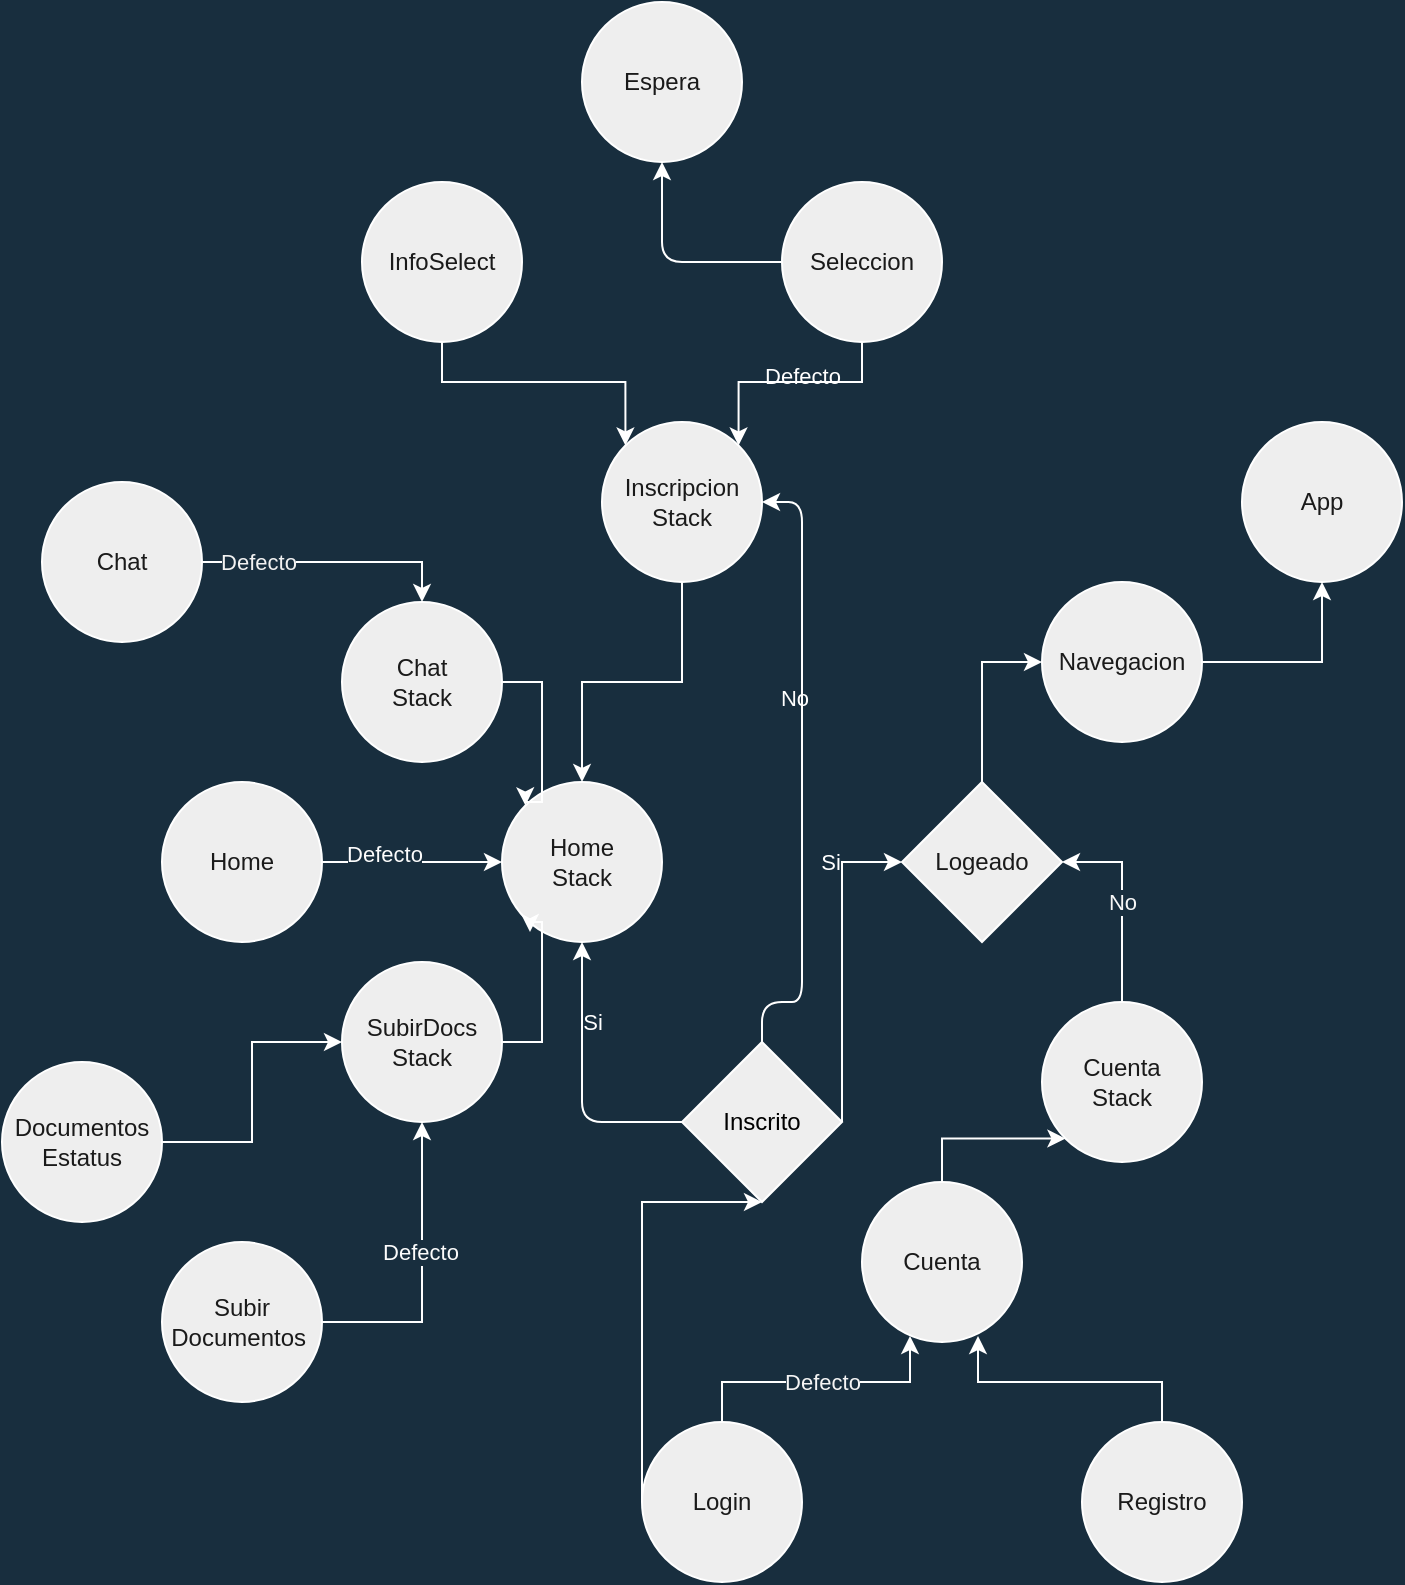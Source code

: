 <mxfile>
    <diagram id="etHem11xW33A2jvG_isI" name="Page-1">
        <mxGraphModel dx="840" dy="588" grid="1" gridSize="10" guides="1" tooltips="1" connect="1" arrows="1" fold="1" page="1" pageScale="1" pageWidth="850" pageHeight="1100" background="#182E3E" math="0" shadow="0">
            <root>
                <mxCell id="0"/>
                <mxCell id="1" parent="0"/>
                <mxCell id="11" style="edgeStyle=orthogonalEdgeStyle;rounded=0;orthogonalLoop=1;jettySize=auto;html=1;exitX=0.5;exitY=0;exitDx=0;exitDy=0;entryX=0;entryY=1;entryDx=0;entryDy=0;labelBackgroundColor=#182E3E;strokeColor=#FFFFFF;fontColor=#FFFFFF;" parent="1" source="3" target="8" edge="1">
                    <mxGeometry relative="1" as="geometry">
                        <Array as="points">
                            <mxPoint x="580" y="618"/>
                        </Array>
                    </mxGeometry>
                </mxCell>
                <mxCell id="3" value="Cuenta" style="ellipse;whiteSpace=wrap;html=1;aspect=fixed;fillColor=#EEEEEE;strokeColor=#FFFFFF;fontColor=#1A1A1A;" parent="1" vertex="1">
                    <mxGeometry x="540" y="640" width="80" height="80" as="geometry"/>
                </mxCell>
                <mxCell id="4" value="App" style="ellipse;whiteSpace=wrap;html=1;aspect=fixed;fillColor=#EEEEEE;strokeColor=#FFFFFF;fontColor=#1A1A1A;" parent="1" vertex="1">
                    <mxGeometry x="730" y="260" width="80" height="80" as="geometry"/>
                </mxCell>
                <mxCell id="43" style="edgeStyle=orthogonalEdgeStyle;rounded=0;orthogonalLoop=1;jettySize=auto;html=1;exitX=1;exitY=0.5;exitDx=0;exitDy=0;labelBackgroundColor=#182E3E;strokeColor=#FFFFFF;fontColor=#FFFFFF;" parent="1" source="5" edge="1">
                    <mxGeometry relative="1" as="geometry">
                        <mxPoint x="770" y="340" as="targetPoint"/>
                        <Array as="points">
                            <mxPoint x="770" y="380"/>
                        </Array>
                    </mxGeometry>
                </mxCell>
                <mxCell id="5" value="Navegacion" style="ellipse;whiteSpace=wrap;html=1;aspect=fixed;fillColor=#EEEEEE;strokeColor=#FFFFFF;fontColor=#1A1A1A;" parent="1" vertex="1">
                    <mxGeometry x="630" y="340" width="80" height="80" as="geometry"/>
                </mxCell>
                <mxCell id="9" style="edgeStyle=orthogonalEdgeStyle;rounded=0;orthogonalLoop=1;jettySize=auto;html=1;exitX=0.5;exitY=0;exitDx=0;exitDy=0;entryX=0.3;entryY=0.963;entryDx=0;entryDy=0;entryPerimeter=0;labelBackgroundColor=none;strokeColor=#FFFFFF;fontColor=#1A1A1A;" parent="1" source="6" target="3" edge="1">
                    <mxGeometry relative="1" as="geometry"/>
                </mxCell>
                <mxCell id="45" value="Defecto" style="edgeLabel;html=1;align=center;verticalAlign=middle;resizable=0;points=[];labelBackgroundColor=#182E3E;fontColor=#F5F5F5;" parent="9" vertex="1" connectable="0">
                    <mxGeometry x="0.387" y="-3" relative="1" as="geometry">
                        <mxPoint x="-25" y="-3" as="offset"/>
                    </mxGeometry>
                </mxCell>
                <mxCell id="19" style="edgeStyle=orthogonalEdgeStyle;rounded=0;orthogonalLoop=1;jettySize=auto;html=1;exitX=0;exitY=0.5;exitDx=0;exitDy=0;labelBackgroundColor=#182E3E;strokeColor=#FFFFFF;fontColor=#FFFFFF;entryX=0.5;entryY=1;entryDx=0;entryDy=0;" parent="1" source="6" target="52" edge="1">
                    <mxGeometry relative="1" as="geometry">
                        <mxPoint x="450" y="680" as="targetPoint"/>
                        <Array as="points">
                            <mxPoint x="430" y="650"/>
                        </Array>
                    </mxGeometry>
                </mxCell>
                <mxCell id="6" value="Login" style="ellipse;whiteSpace=wrap;html=1;aspect=fixed;fillColor=#EEEEEE;strokeColor=#FFFFFF;fontColor=#1A1A1A;" parent="1" vertex="1">
                    <mxGeometry x="430" y="760" width="80" height="80" as="geometry"/>
                </mxCell>
                <mxCell id="10" style="edgeStyle=orthogonalEdgeStyle;rounded=0;orthogonalLoop=1;jettySize=auto;html=1;exitX=0.5;exitY=0;exitDx=0;exitDy=0;entryX=0.725;entryY=0.963;entryDx=0;entryDy=0;entryPerimeter=0;labelBackgroundColor=#182E3E;strokeColor=#FFFFFF;fontColor=#FFFFFF;" parent="1" source="7" target="3" edge="1">
                    <mxGeometry relative="1" as="geometry"/>
                </mxCell>
                <mxCell id="7" value="Registro" style="ellipse;whiteSpace=wrap;html=1;aspect=fixed;fillColor=#EEEEEE;strokeColor=#FFFFFF;fontColor=#1A1A1A;" parent="1" vertex="1">
                    <mxGeometry x="650" y="760" width="80" height="80" as="geometry"/>
                </mxCell>
                <mxCell id="12" style="edgeStyle=orthogonalEdgeStyle;rounded=0;orthogonalLoop=1;jettySize=auto;html=1;exitX=0.5;exitY=0;exitDx=0;exitDy=0;entryX=1;entryY=0.5;entryDx=0;entryDy=0;labelBackgroundColor=none;strokeColor=#FFFFFF;fontColor=#E8E8E8;" parent="1" source="8" target="39" edge="1">
                    <mxGeometry relative="1" as="geometry"/>
                </mxCell>
                <mxCell id="42" value="No" style="edgeLabel;html=1;align=center;verticalAlign=middle;resizable=0;points=[];labelBackgroundColor=#182E3E;fontColor=#F7F7F7;" parent="12" vertex="1" connectable="0">
                    <mxGeometry x="0.18" y="3" relative="1" as="geometry">
                        <mxPoint x="3" y="9" as="offset"/>
                    </mxGeometry>
                </mxCell>
                <mxCell id="8" value="Cuenta&lt;br&gt;Stack" style="ellipse;whiteSpace=wrap;html=1;aspect=fixed;fillColor=#EEEEEE;strokeColor=#FFFFFF;fontColor=#1A1A1A;" parent="1" vertex="1">
                    <mxGeometry x="630" y="550" width="80" height="80" as="geometry"/>
                </mxCell>
                <mxCell id="15" style="edgeStyle=orthogonalEdgeStyle;rounded=0;orthogonalLoop=1;jettySize=auto;html=1;exitX=1;exitY=0.5;exitDx=0;exitDy=0;entryX=0;entryY=0.5;entryDx=0;entryDy=0;labelBackgroundColor=none;strokeColor=#FFFFFF;fontColor=#1A1A1A;" parent="1" source="52" target="39" edge="1">
                    <mxGeometry relative="1" as="geometry">
                        <Array as="points">
                            <mxPoint x="530" y="480"/>
                        </Array>
                    </mxGeometry>
                </mxCell>
                <mxCell id="40" value="Si" style="edgeLabel;html=1;align=center;verticalAlign=middle;resizable=0;points=[];labelBackgroundColor=#182E3E;fontColor=#FFFFFF;" parent="15" vertex="1" connectable="0">
                    <mxGeometry x="0.857" y="-4" relative="1" as="geometry">
                        <mxPoint x="-25" y="-4" as="offset"/>
                    </mxGeometry>
                </mxCell>
                <mxCell id="14" value="Home&lt;br&gt;Stack" style="ellipse;whiteSpace=wrap;html=1;aspect=fixed;fillColor=#EEEEEE;strokeColor=#FFFFFF;fontColor=#1A1A1A;" parent="1" vertex="1">
                    <mxGeometry x="360" y="440" width="80" height="80" as="geometry"/>
                </mxCell>
                <mxCell id="35" style="edgeStyle=orthogonalEdgeStyle;rounded=0;orthogonalLoop=1;jettySize=auto;html=1;exitX=1;exitY=0.5;exitDx=0;exitDy=0;entryX=0;entryY=0;entryDx=0;entryDy=0;labelBackgroundColor=#182E3E;strokeColor=#FFFFFF;fontColor=#FFFFFF;" parent="1" source="16" target="14" edge="1">
                    <mxGeometry relative="1" as="geometry"/>
                </mxCell>
                <mxCell id="16" value="Chat&lt;br&gt;Stack" style="ellipse;whiteSpace=wrap;html=1;aspect=fixed;fillColor=#EEEEEE;strokeColor=#FFFFFF;fontColor=#1A1A1A;" parent="1" vertex="1">
                    <mxGeometry x="280" y="350" width="80" height="80" as="geometry"/>
                </mxCell>
                <mxCell id="33" style="edgeStyle=orthogonalEdgeStyle;rounded=0;orthogonalLoop=1;jettySize=auto;html=1;exitX=1;exitY=0.5;exitDx=0;exitDy=0;entryX=0;entryY=0.5;entryDx=0;entryDy=0;labelBackgroundColor=none;strokeColor=#FFFFFF;fontColor=#1A1A1A;" parent="1" source="17" target="14" edge="1">
                    <mxGeometry relative="1" as="geometry"/>
                </mxCell>
                <mxCell id="48" value="Defecto" style="edgeLabel;html=1;align=center;verticalAlign=middle;resizable=0;points=[];labelBackgroundColor=#182E3E;fontColor=#FCFCFC;" parent="33" vertex="1" connectable="0">
                    <mxGeometry x="-0.314" y="4" relative="1" as="geometry">
                        <mxPoint as="offset"/>
                    </mxGeometry>
                </mxCell>
                <mxCell id="17" value="Home" style="ellipse;whiteSpace=wrap;html=1;aspect=fixed;fillColor=#EEEEEE;strokeColor=#FFFFFF;fontColor=#1A1A1A;" parent="1" vertex="1">
                    <mxGeometry x="190" y="440" width="80" height="80" as="geometry"/>
                </mxCell>
                <mxCell id="34" style="edgeStyle=orthogonalEdgeStyle;rounded=0;orthogonalLoop=1;jettySize=auto;html=1;exitX=1;exitY=0.5;exitDx=0;exitDy=0;entryX=0.175;entryY=0.938;entryDx=0;entryDy=0;entryPerimeter=0;labelBackgroundColor=#182E3E;strokeColor=#FFFFFF;fontColor=#FFFFFF;" parent="1" source="18" target="14" edge="1">
                    <mxGeometry relative="1" as="geometry"/>
                </mxCell>
                <mxCell id="18" value="SubirDocs&lt;br&gt;Stack" style="ellipse;whiteSpace=wrap;html=1;aspect=fixed;fillColor=#EEEEEE;strokeColor=#FFFFFF;fontColor=#1A1A1A;" parent="1" vertex="1">
                    <mxGeometry x="280" y="530" width="80" height="80" as="geometry"/>
                </mxCell>
                <mxCell id="24" style="edgeStyle=orthogonalEdgeStyle;rounded=0;orthogonalLoop=1;jettySize=auto;html=1;exitX=1;exitY=0.5;exitDx=0;exitDy=0;entryX=0.5;entryY=0;entryDx=0;entryDy=0;labelBackgroundColor=none;strokeColor=#FFFFFF;fontColor=#1A1A1A;" parent="1" source="23" target="16" edge="1">
                    <mxGeometry relative="1" as="geometry"/>
                </mxCell>
                <mxCell id="47" value="&lt;font color=&quot;#f2f2f2&quot;&gt;Defecto&lt;/font&gt;" style="edgeLabel;html=1;align=center;verticalAlign=middle;resizable=0;points=[];labelBackgroundColor=#182E3E;fontColor=#1A1A1A;" parent="24" vertex="1" connectable="0">
                    <mxGeometry x="-0.569" relative="1" as="geometry">
                        <mxPoint as="offset"/>
                    </mxGeometry>
                </mxCell>
                <mxCell id="23" value="Chat" style="ellipse;whiteSpace=wrap;html=1;aspect=fixed;fillColor=#EEEEEE;strokeColor=#FFFFFF;fontColor=#1A1A1A;" parent="1" vertex="1">
                    <mxGeometry x="130" y="290" width="80" height="80" as="geometry"/>
                </mxCell>
                <mxCell id="36" style="edgeStyle=orthogonalEdgeStyle;rounded=0;orthogonalLoop=1;jettySize=auto;html=1;entryX=0;entryY=0.5;entryDx=0;entryDy=0;labelBackgroundColor=#182E3E;strokeColor=#FFFFFF;fontColor=#FFFFFF;" parent="1" source="25" target="18" edge="1">
                    <mxGeometry relative="1" as="geometry"/>
                </mxCell>
                <mxCell id="25" value="Documentos Estatus" style="ellipse;whiteSpace=wrap;html=1;aspect=fixed;fillColor=#EEEEEE;strokeColor=#FFFFFF;fontColor=#1A1A1A;" parent="1" vertex="1">
                    <mxGeometry x="110" y="580" width="80" height="80" as="geometry"/>
                </mxCell>
                <mxCell id="32" style="edgeStyle=orthogonalEdgeStyle;rounded=0;orthogonalLoop=1;jettySize=auto;html=1;labelBackgroundColor=#182E3E;strokeColor=#FFFFFF;fontColor=#FFFFFF;" parent="1" source="26" target="14" edge="1">
                    <mxGeometry relative="1" as="geometry"/>
                </mxCell>
                <mxCell id="26" value="Inscripcion Stack" style="ellipse;whiteSpace=wrap;html=1;aspect=fixed;fillColor=#EEEEEE;strokeColor=#FFFFFF;fontColor=#1A1A1A;" parent="1" vertex="1">
                    <mxGeometry x="410" y="260" width="80" height="80" as="geometry"/>
                </mxCell>
                <mxCell id="30" style="edgeStyle=orthogonalEdgeStyle;rounded=0;orthogonalLoop=1;jettySize=auto;html=1;exitX=0.5;exitY=1;exitDx=0;exitDy=0;entryX=0;entryY=0;entryDx=0;entryDy=0;labelBackgroundColor=#182E3E;strokeColor=#FFFFFF;fontColor=#FFFFFF;" parent="1" source="28" target="26" edge="1">
                    <mxGeometry relative="1" as="geometry"/>
                </mxCell>
                <mxCell id="28" value="InfoSelect" style="ellipse;whiteSpace=wrap;html=1;aspect=fixed;fillColor=#EEEEEE;strokeColor=#FFFFFF;fontColor=#1A1A1A;" parent="1" vertex="1">
                    <mxGeometry x="290" y="140" width="80" height="80" as="geometry"/>
                </mxCell>
                <mxCell id="31" style="edgeStyle=orthogonalEdgeStyle;rounded=0;orthogonalLoop=1;jettySize=auto;html=1;exitX=0.5;exitY=1;exitDx=0;exitDy=0;entryX=1;entryY=0;entryDx=0;entryDy=0;labelBackgroundColor=#182E3E;strokeColor=#FFFFFF;fontColor=#FFFFFF;" parent="1" source="29" target="26" edge="1">
                    <mxGeometry relative="1" as="geometry"/>
                </mxCell>
                <mxCell id="46" value="Defecto" style="edgeLabel;html=1;align=center;verticalAlign=middle;resizable=0;points=[];labelBackgroundColor=none;fontColor=#FFFFFF;" parent="31" vertex="1" connectable="0">
                    <mxGeometry x="-0.295" y="-3" relative="1" as="geometry">
                        <mxPoint x="-10" as="offset"/>
                    </mxGeometry>
                </mxCell>
                <mxCell id="50" style="edgeStyle=orthogonalEdgeStyle;curved=0;rounded=1;sketch=0;orthogonalLoop=1;jettySize=auto;html=1;exitX=0;exitY=0.5;exitDx=0;exitDy=0;entryX=0.5;entryY=1;entryDx=0;entryDy=0;labelBackgroundColor=none;strokeColor=#FFFFFF;fontColor=#FFFFFF;" parent="1" source="29" target="49" edge="1">
                    <mxGeometry relative="1" as="geometry"/>
                </mxCell>
                <mxCell id="29" value="Seleccion" style="ellipse;whiteSpace=wrap;html=1;aspect=fixed;fillColor=#EEEEEE;strokeColor=#FFFFFF;fontColor=#1A1A1A;" parent="1" vertex="1">
                    <mxGeometry x="500" y="140" width="80" height="80" as="geometry"/>
                </mxCell>
                <mxCell id="38" style="edgeStyle=orthogonalEdgeStyle;rounded=0;orthogonalLoop=1;jettySize=auto;html=1;exitX=1;exitY=0.5;exitDx=0;exitDy=0;entryX=0.5;entryY=1;entryDx=0;entryDy=0;labelBackgroundColor=none;strokeColor=#FFFFFF;fontColor=#1A1A1A;" parent="1" source="37" target="18" edge="1">
                    <mxGeometry relative="1" as="geometry"/>
                </mxCell>
                <mxCell id="44" value="Defecto" style="edgeLabel;html=1;align=center;verticalAlign=middle;resizable=0;points=[];labelBackgroundColor=#182E3E;fontColor=#FCFCFC;" parent="38" vertex="1" connectable="0">
                    <mxGeometry x="0.133" y="1" relative="1" as="geometry">
                        <mxPoint as="offset"/>
                    </mxGeometry>
                </mxCell>
                <mxCell id="37" value="Subir Documentos&amp;nbsp;" style="ellipse;whiteSpace=wrap;html=1;aspect=fixed;fillColor=#EEEEEE;strokeColor=#FFFFFF;fontColor=#1A1A1A;" parent="1" vertex="1">
                    <mxGeometry x="190" y="670" width="80" height="80" as="geometry"/>
                </mxCell>
                <mxCell id="41" style="edgeStyle=orthogonalEdgeStyle;rounded=0;orthogonalLoop=1;jettySize=auto;html=1;exitX=0.5;exitY=0;exitDx=0;exitDy=0;entryX=0;entryY=0.5;entryDx=0;entryDy=0;labelBackgroundColor=#182E3E;strokeColor=#FFFFFF;fontColor=#FFFFFF;" parent="1" source="39" target="5" edge="1">
                    <mxGeometry relative="1" as="geometry"/>
                </mxCell>
                <mxCell id="39" value="Logeado" style="rhombus;whiteSpace=wrap;html=1;fillColor=#EEEEEE;strokeColor=#FFFFFF;fontColor=#1A1A1A;" parent="1" vertex="1">
                    <mxGeometry x="560" y="440" width="80" height="80" as="geometry"/>
                </mxCell>
                <mxCell id="49" value="Espera" style="ellipse;whiteSpace=wrap;html=1;aspect=fixed;fillColor=#EEEEEE;strokeColor=#FFFFFF;fontColor=#1A1A1A;" parent="1" vertex="1">
                    <mxGeometry x="400" y="50" width="80" height="80" as="geometry"/>
                </mxCell>
                <mxCell id="53" style="edgeStyle=orthogonalEdgeStyle;curved=0;rounded=1;sketch=0;orthogonalLoop=1;jettySize=auto;html=1;exitX=0;exitY=0.5;exitDx=0;exitDy=0;entryX=0.5;entryY=1;entryDx=0;entryDy=0;labelBackgroundColor=none;strokeColor=#FFFFFF;fontColor=#FFFFFF;" parent="1" source="52" target="14" edge="1">
                    <mxGeometry relative="1" as="geometry"/>
                </mxCell>
                <mxCell id="54" value="Si" style="edgeLabel;html=1;align=center;verticalAlign=middle;resizable=0;points=[];fontColor=#FFFFFF;labelBackgroundColor=none;" parent="53" vertex="1" connectable="0">
                    <mxGeometry x="0.529" y="-5" relative="1" as="geometry">
                        <mxPoint y="6.7" as="offset"/>
                    </mxGeometry>
                </mxCell>
                <mxCell id="56" style="edgeStyle=orthogonalEdgeStyle;curved=0;rounded=1;sketch=0;orthogonalLoop=1;jettySize=auto;html=1;exitX=0.5;exitY=0;exitDx=0;exitDy=0;entryX=1;entryY=0.5;entryDx=0;entryDy=0;labelBackgroundColor=none;strokeColor=#FFFFFF;fontColor=#FFFFFF;" parent="1" source="52" target="26" edge="1">
                    <mxGeometry relative="1" as="geometry">
                        <Array as="points">
                            <mxPoint x="490" y="550"/>
                            <mxPoint x="510" y="550"/>
                            <mxPoint x="510" y="300"/>
                        </Array>
                    </mxGeometry>
                </mxCell>
                <mxCell id="57" value="No" style="edgeLabel;html=1;align=center;verticalAlign=middle;resizable=0;points=[];fontColor=#FFFFFF;labelBackgroundColor=none;" parent="56" vertex="1" connectable="0">
                    <mxGeometry x="0.242" y="4" relative="1" as="geometry">
                        <mxPoint as="offset"/>
                    </mxGeometry>
                </mxCell>
                <mxCell id="52" value="&lt;font color=&quot;#000000&quot;&gt;Inscrito&lt;/font&gt;" style="rhombus;whiteSpace=wrap;html=1;rounded=0;labelBackgroundColor=none;sketch=0;strokeColor=#FFFFFF;fillColor=#EEEEEE;fontColor=#FFFFFF;" parent="1" vertex="1">
                    <mxGeometry x="450" y="570" width="80" height="80" as="geometry"/>
                </mxCell>
            </root>
        </mxGraphModel>
    </diagram>
</mxfile>